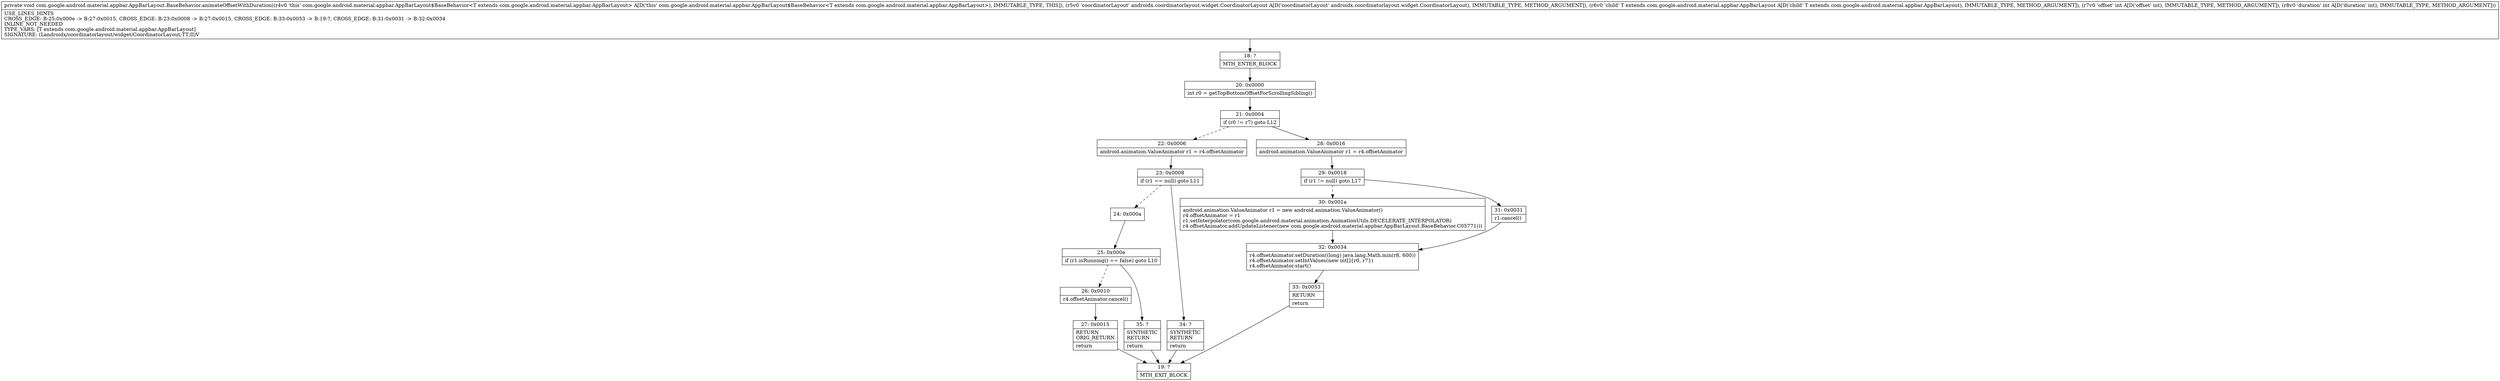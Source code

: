 digraph "CFG forcom.google.android.material.appbar.AppBarLayout.BaseBehavior.animateOffsetWithDuration(Landroidx\/coordinatorlayout\/widget\/CoordinatorLayout;Lcom\/google\/android\/material\/appbar\/AppBarLayout;II)V" {
Node_18 [shape=record,label="{18\:\ ?|MTH_ENTER_BLOCK\l}"];
Node_20 [shape=record,label="{20\:\ 0x0000|int r0 = getTopBottomOffsetForScrollingSibling()\l}"];
Node_21 [shape=record,label="{21\:\ 0x0004|if (r0 != r7) goto L12\l}"];
Node_22 [shape=record,label="{22\:\ 0x0006|android.animation.ValueAnimator r1 = r4.offsetAnimator\l}"];
Node_23 [shape=record,label="{23\:\ 0x0008|if (r1 == null) goto L11\l}"];
Node_24 [shape=record,label="{24\:\ 0x000a}"];
Node_25 [shape=record,label="{25\:\ 0x000e|if (r1.isRunning() == false) goto L10\l}"];
Node_26 [shape=record,label="{26\:\ 0x0010|r4.offsetAnimator.cancel()\l}"];
Node_27 [shape=record,label="{27\:\ 0x0015|RETURN\lORIG_RETURN\l|return\l}"];
Node_19 [shape=record,label="{19\:\ ?|MTH_EXIT_BLOCK\l}"];
Node_35 [shape=record,label="{35\:\ ?|SYNTHETIC\lRETURN\l|return\l}"];
Node_34 [shape=record,label="{34\:\ ?|SYNTHETIC\lRETURN\l|return\l}"];
Node_28 [shape=record,label="{28\:\ 0x0016|android.animation.ValueAnimator r1 = r4.offsetAnimator\l}"];
Node_29 [shape=record,label="{29\:\ 0x0018|if (r1 != null) goto L17\l}"];
Node_30 [shape=record,label="{30\:\ 0x001a|android.animation.ValueAnimator r1 = new android.animation.ValueAnimator()\lr4.offsetAnimator = r1\lr1.setInterpolator(com.google.android.material.animation.AnimationUtils.DECELERATE_INTERPOLATOR)\lr4.offsetAnimator.addUpdateListener(new com.google.android.material.appbar.AppBarLayout.BaseBehavior.C05771())\l}"];
Node_32 [shape=record,label="{32\:\ 0x0034|r4.offsetAnimator.setDuration((long) java.lang.Math.min(r8, 600))\lr4.offsetAnimator.setIntValues(new int[]\{r0, r7\})\lr4.offsetAnimator.start()\l}"];
Node_33 [shape=record,label="{33\:\ 0x0053|RETURN\l|return\l}"];
Node_31 [shape=record,label="{31\:\ 0x0031|r1.cancel()\l}"];
MethodNode[shape=record,label="{private void com.google.android.material.appbar.AppBarLayout.BaseBehavior.animateOffsetWithDuration((r4v0 'this' com.google.android.material.appbar.AppBarLayout$BaseBehavior\<T extends com.google.android.material.appbar.AppBarLayout\> A[D('this' com.google.android.material.appbar.AppBarLayout$BaseBehavior\<T extends com.google.android.material.appbar.AppBarLayout\>), IMMUTABLE_TYPE, THIS]), (r5v0 'coordinatorLayout' androidx.coordinatorlayout.widget.CoordinatorLayout A[D('coordinatorLayout' androidx.coordinatorlayout.widget.CoordinatorLayout), IMMUTABLE_TYPE, METHOD_ARGUMENT]), (r6v0 'child' T extends com.google.android.material.appbar.AppBarLayout A[D('child' T extends com.google.android.material.appbar.AppBarLayout), IMMUTABLE_TYPE, METHOD_ARGUMENT]), (r7v0 'offset' int A[D('offset' int), IMMUTABLE_TYPE, METHOD_ARGUMENT]), (r8v0 'duration' int A[D('duration' int), IMMUTABLE_TYPE, METHOD_ARGUMENT]))  | USE_LINES_HINTS\lCROSS_EDGE: B:25:0x000e \-\> B:27:0x0015, CROSS_EDGE: B:23:0x0008 \-\> B:27:0x0015, CROSS_EDGE: B:33:0x0053 \-\> B:19:?, CROSS_EDGE: B:31:0x0031 \-\> B:32:0x0034\lINLINE_NOT_NEEDED\lTYPE_VARS: [T extends com.google.android.material.appbar.AppBarLayout]\lSIGNATURE: (Landroidx\/coordinatorlayout\/widget\/CoordinatorLayout;TT;II)V\l}"];
MethodNode -> Node_18;Node_18 -> Node_20;
Node_20 -> Node_21;
Node_21 -> Node_22[style=dashed];
Node_21 -> Node_28;
Node_22 -> Node_23;
Node_23 -> Node_24[style=dashed];
Node_23 -> Node_34;
Node_24 -> Node_25;
Node_25 -> Node_26[style=dashed];
Node_25 -> Node_35;
Node_26 -> Node_27;
Node_27 -> Node_19;
Node_35 -> Node_19;
Node_34 -> Node_19;
Node_28 -> Node_29;
Node_29 -> Node_30[style=dashed];
Node_29 -> Node_31;
Node_30 -> Node_32;
Node_32 -> Node_33;
Node_33 -> Node_19;
Node_31 -> Node_32;
}

